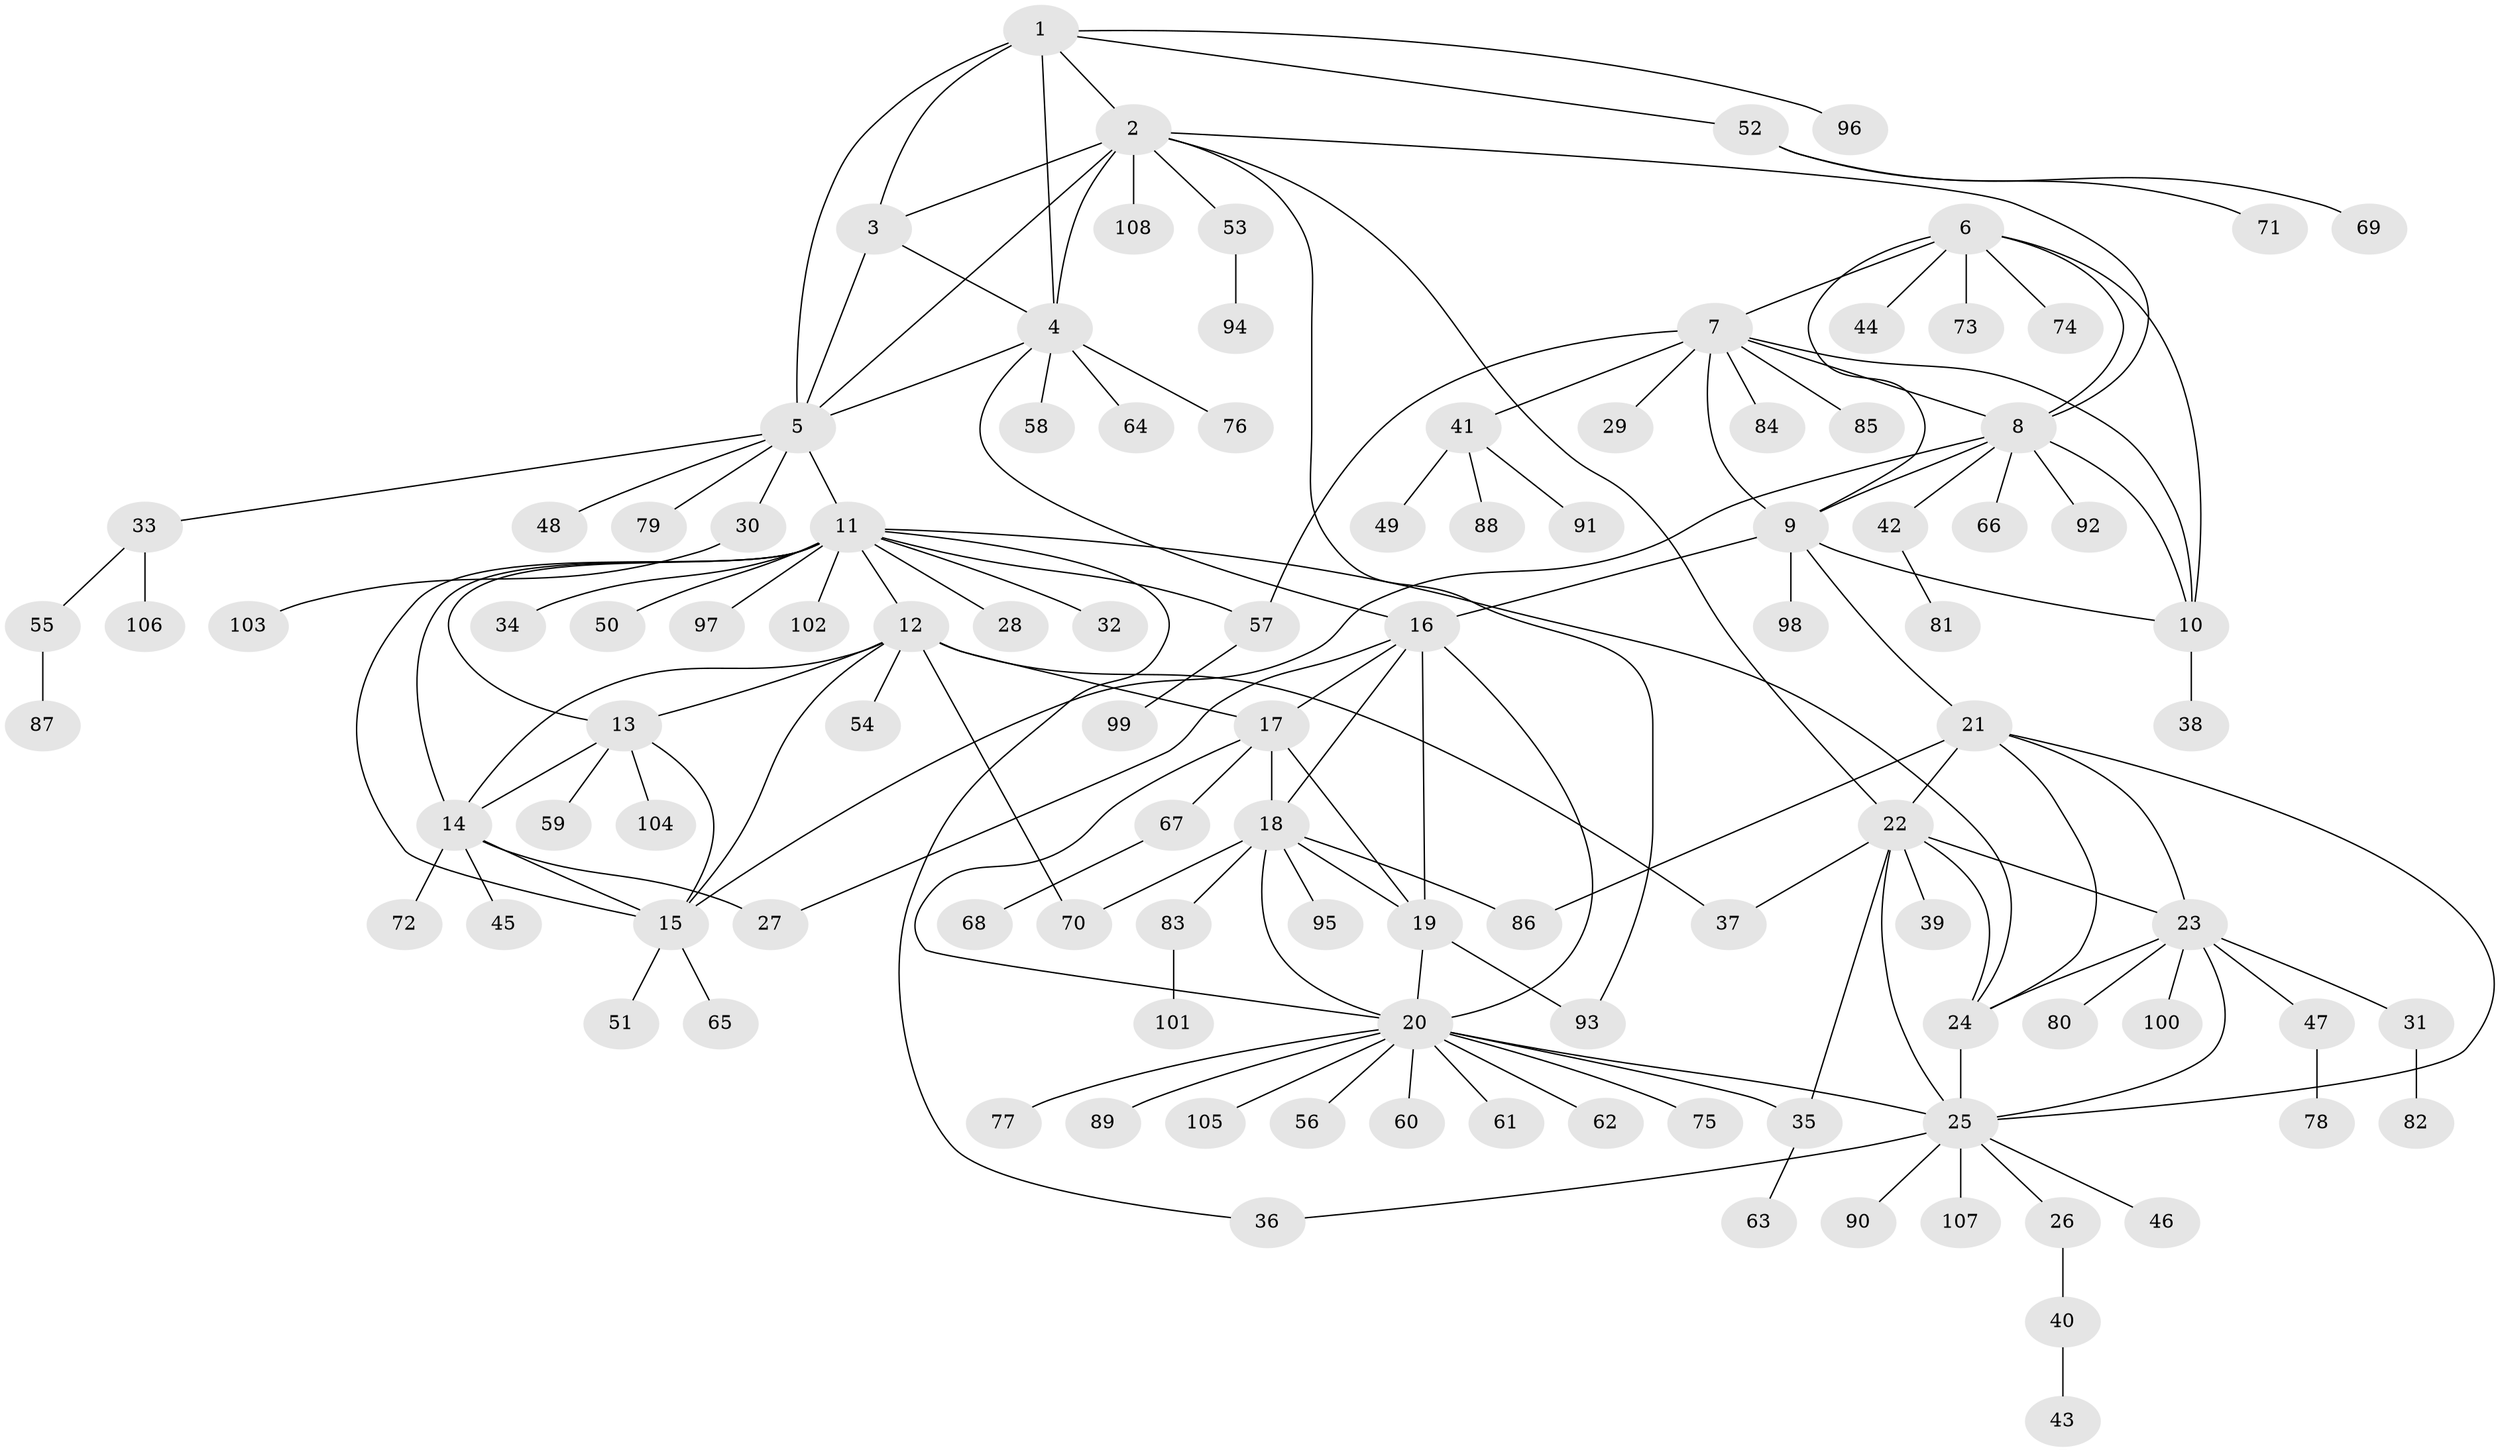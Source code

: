 // coarse degree distribution, {5: 0.1076923076923077, 8: 0.07692307692307693, 4: 0.03076923076923077, 7: 0.06153846153846154, 6: 0.046153846153846156, 13: 0.015384615384615385, 9: 0.015384615384615385, 2: 0.16923076923076924, 1: 0.46153846153846156, 3: 0.015384615384615385}
// Generated by graph-tools (version 1.1) at 2025/52/03/04/25 22:52:44]
// undirected, 108 vertices, 151 edges
graph export_dot {
  node [color=gray90,style=filled];
  1;
  2;
  3;
  4;
  5;
  6;
  7;
  8;
  9;
  10;
  11;
  12;
  13;
  14;
  15;
  16;
  17;
  18;
  19;
  20;
  21;
  22;
  23;
  24;
  25;
  26;
  27;
  28;
  29;
  30;
  31;
  32;
  33;
  34;
  35;
  36;
  37;
  38;
  39;
  40;
  41;
  42;
  43;
  44;
  45;
  46;
  47;
  48;
  49;
  50;
  51;
  52;
  53;
  54;
  55;
  56;
  57;
  58;
  59;
  60;
  61;
  62;
  63;
  64;
  65;
  66;
  67;
  68;
  69;
  70;
  71;
  72;
  73;
  74;
  75;
  76;
  77;
  78;
  79;
  80;
  81;
  82;
  83;
  84;
  85;
  86;
  87;
  88;
  89;
  90;
  91;
  92;
  93;
  94;
  95;
  96;
  97;
  98;
  99;
  100;
  101;
  102;
  103;
  104;
  105;
  106;
  107;
  108;
  1 -- 2;
  1 -- 3;
  1 -- 4;
  1 -- 5;
  1 -- 52;
  1 -- 96;
  2 -- 3;
  2 -- 4;
  2 -- 5;
  2 -- 8;
  2 -- 22;
  2 -- 53;
  2 -- 93;
  2 -- 108;
  3 -- 4;
  3 -- 5;
  4 -- 5;
  4 -- 16;
  4 -- 58;
  4 -- 64;
  4 -- 76;
  5 -- 11;
  5 -- 30;
  5 -- 33;
  5 -- 48;
  5 -- 79;
  6 -- 7;
  6 -- 8;
  6 -- 9;
  6 -- 10;
  6 -- 44;
  6 -- 73;
  6 -- 74;
  7 -- 8;
  7 -- 9;
  7 -- 10;
  7 -- 29;
  7 -- 41;
  7 -- 57;
  7 -- 84;
  7 -- 85;
  8 -- 9;
  8 -- 10;
  8 -- 15;
  8 -- 42;
  8 -- 66;
  8 -- 92;
  9 -- 10;
  9 -- 16;
  9 -- 21;
  9 -- 98;
  10 -- 38;
  11 -- 12;
  11 -- 13;
  11 -- 14;
  11 -- 15;
  11 -- 24;
  11 -- 28;
  11 -- 32;
  11 -- 34;
  11 -- 36;
  11 -- 50;
  11 -- 57;
  11 -- 97;
  11 -- 102;
  12 -- 13;
  12 -- 14;
  12 -- 15;
  12 -- 17;
  12 -- 37;
  12 -- 54;
  12 -- 70;
  13 -- 14;
  13 -- 15;
  13 -- 59;
  13 -- 104;
  14 -- 15;
  14 -- 27;
  14 -- 45;
  14 -- 72;
  15 -- 51;
  15 -- 65;
  16 -- 17;
  16 -- 18;
  16 -- 19;
  16 -- 20;
  16 -- 27;
  17 -- 18;
  17 -- 19;
  17 -- 20;
  17 -- 67;
  18 -- 19;
  18 -- 20;
  18 -- 70;
  18 -- 83;
  18 -- 86;
  18 -- 95;
  19 -- 20;
  19 -- 93;
  20 -- 25;
  20 -- 35;
  20 -- 56;
  20 -- 60;
  20 -- 61;
  20 -- 62;
  20 -- 75;
  20 -- 77;
  20 -- 89;
  20 -- 105;
  21 -- 22;
  21 -- 23;
  21 -- 24;
  21 -- 25;
  21 -- 86;
  22 -- 23;
  22 -- 24;
  22 -- 25;
  22 -- 35;
  22 -- 37;
  22 -- 39;
  23 -- 24;
  23 -- 25;
  23 -- 31;
  23 -- 47;
  23 -- 80;
  23 -- 100;
  24 -- 25;
  25 -- 26;
  25 -- 36;
  25 -- 46;
  25 -- 90;
  25 -- 107;
  26 -- 40;
  30 -- 103;
  31 -- 82;
  33 -- 55;
  33 -- 106;
  35 -- 63;
  40 -- 43;
  41 -- 49;
  41 -- 88;
  41 -- 91;
  42 -- 81;
  47 -- 78;
  52 -- 69;
  52 -- 71;
  53 -- 94;
  55 -- 87;
  57 -- 99;
  67 -- 68;
  83 -- 101;
}
